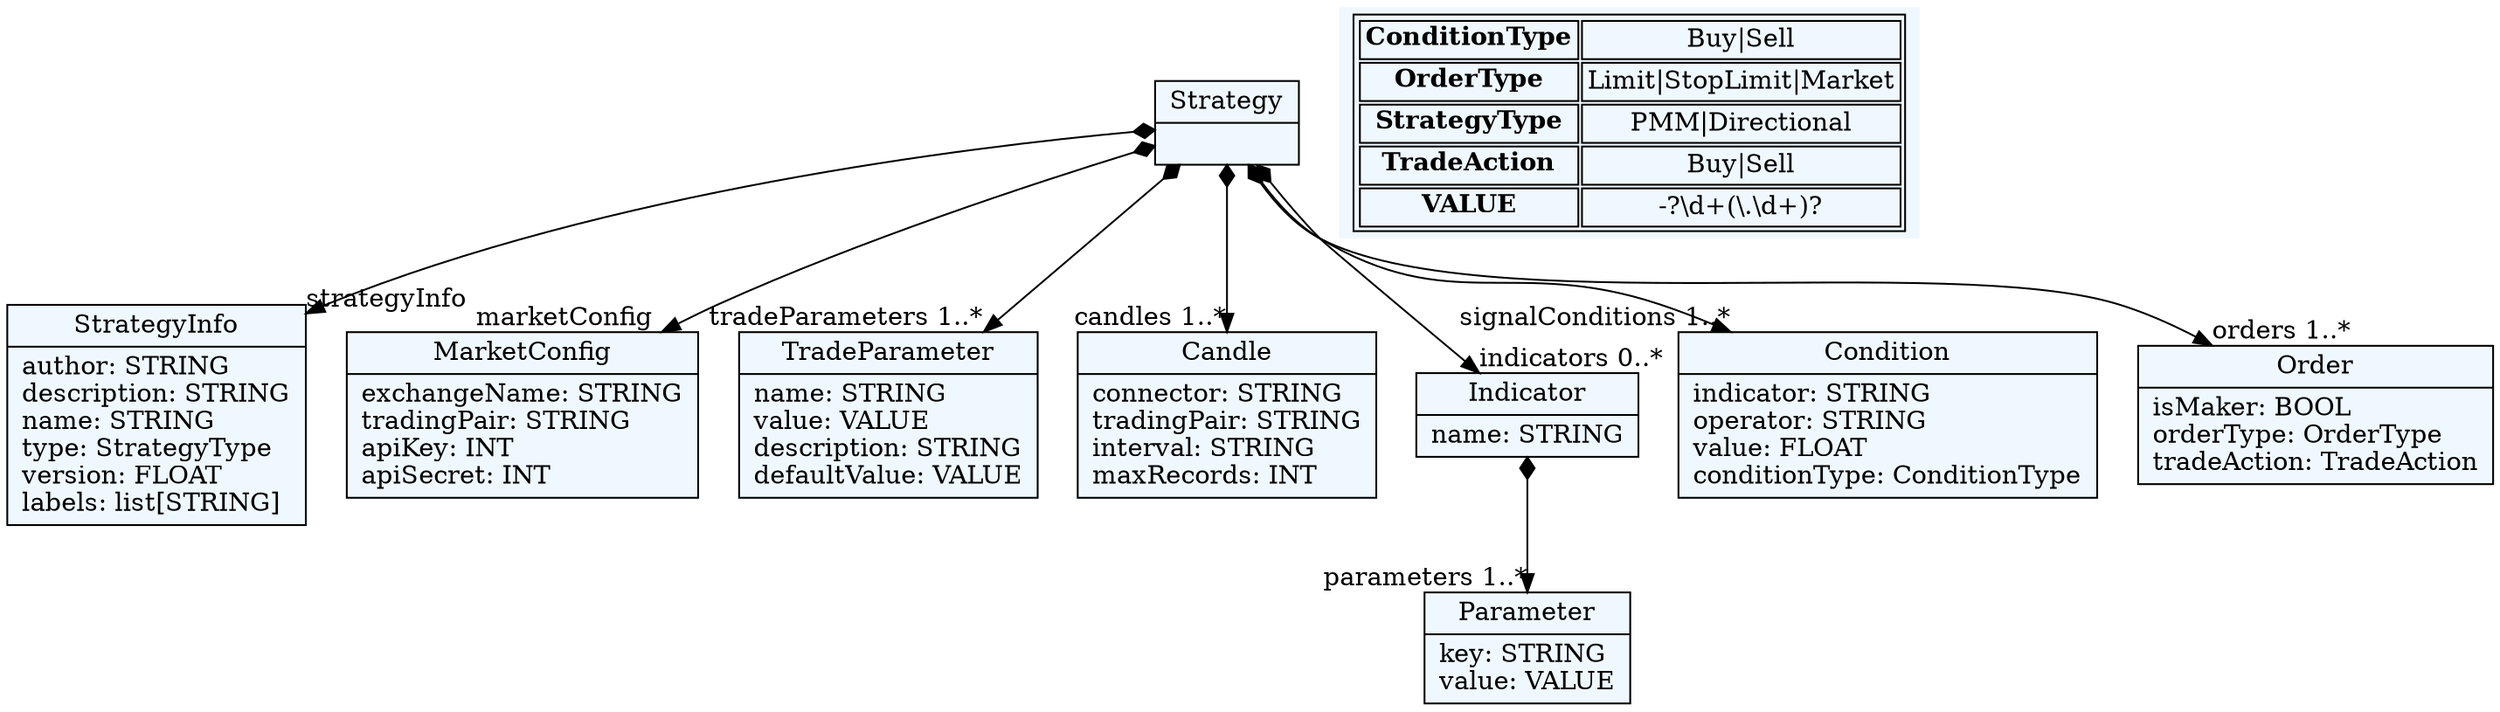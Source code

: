
    digraph textX {
    fontname = "Bitstream Vera Sans"
    fontsize = 8
    node[
        shape=record,
        style=filled,
        fillcolor=aliceblue
    ]
    nodesep = 0.3
    edge[dir=black,arrowtail=empty]


5098269648[ label="{Strategy|}"]

5098315344[ label="{StrategyInfo|author: STRING\ldescription: STRING\lname: STRING\ltype: StrategyType\lversion: FLOAT\llabels: list[STRING]\l}"]

5098319952[ label="{MarketConfig|exchangeName: STRING\ltradingPair: STRING\lapiKey: INT\lapiSecret: INT\l}"]

5098322640[ label="{TradeParameter|name: STRING\lvalue: VALUE\ldescription: STRING\ldefaultValue: VALUE\l}"]

5098325328[ label="{Candle|connector: STRING\ltradingPair: STRING\linterval: STRING\lmaxRecords: INT\l}"]

5098328016[ label="{Indicator|name: STRING\l}"]

5098330704[ label="{Parameter|key: STRING\lvalue: VALUE\l}"]

5098333392[ label="{Condition|indicator: STRING\loperator: STRING\lvalue: FLOAT\lconditionType: ConditionType\l}"]

5098338768[ label="{Order|isMaker: BOOL\lorderType: OrderType\ltradeAction: TradeAction\l}"]



5098269648 -> 5098315344[arrowtail=diamond, dir=both, headlabel="strategyInfo "]
5098269648 -> 5098319952[arrowtail=diamond, dir=both, headlabel="marketConfig "]
5098269648 -> 5098322640[arrowtail=diamond, dir=both, headlabel="tradeParameters 1..*"]
5098269648 -> 5098325328[arrowtail=diamond, dir=both, headlabel="candles 1..*"]
5098269648 -> 5098328016[arrowtail=diamond, dir=both, headlabel="indicators 0..*"]
5098269648 -> 5098333392[arrowtail=diamond, dir=both, headlabel="signalConditions 1..*"]
5098269648 -> 5098338768[arrowtail=diamond, dir=both, headlabel="orders 1..*"]
5098328016 -> 5098330704[arrowtail=diamond, dir=both, headlabel="parameters 1..*"]
match_rules [ shape=plaintext, label=< <table>
	<tr>
		<td><b>ConditionType</b></td><td>Buy|Sell</td>
	</tr>
	<tr>
		<td><b>OrderType</b></td><td>Limit|StopLimit|Market</td>
	</tr>
	<tr>
		<td><b>StrategyType</b></td><td>PMM|Directional</td>
	</tr>
	<tr>
		<td><b>TradeAction</b></td><td>Buy|Sell</td>
	</tr>
	<tr>
		<td><b>VALUE</b></td><td>-?\d+(\.\d+)?</td>
	</tr>
</table> >]


}
